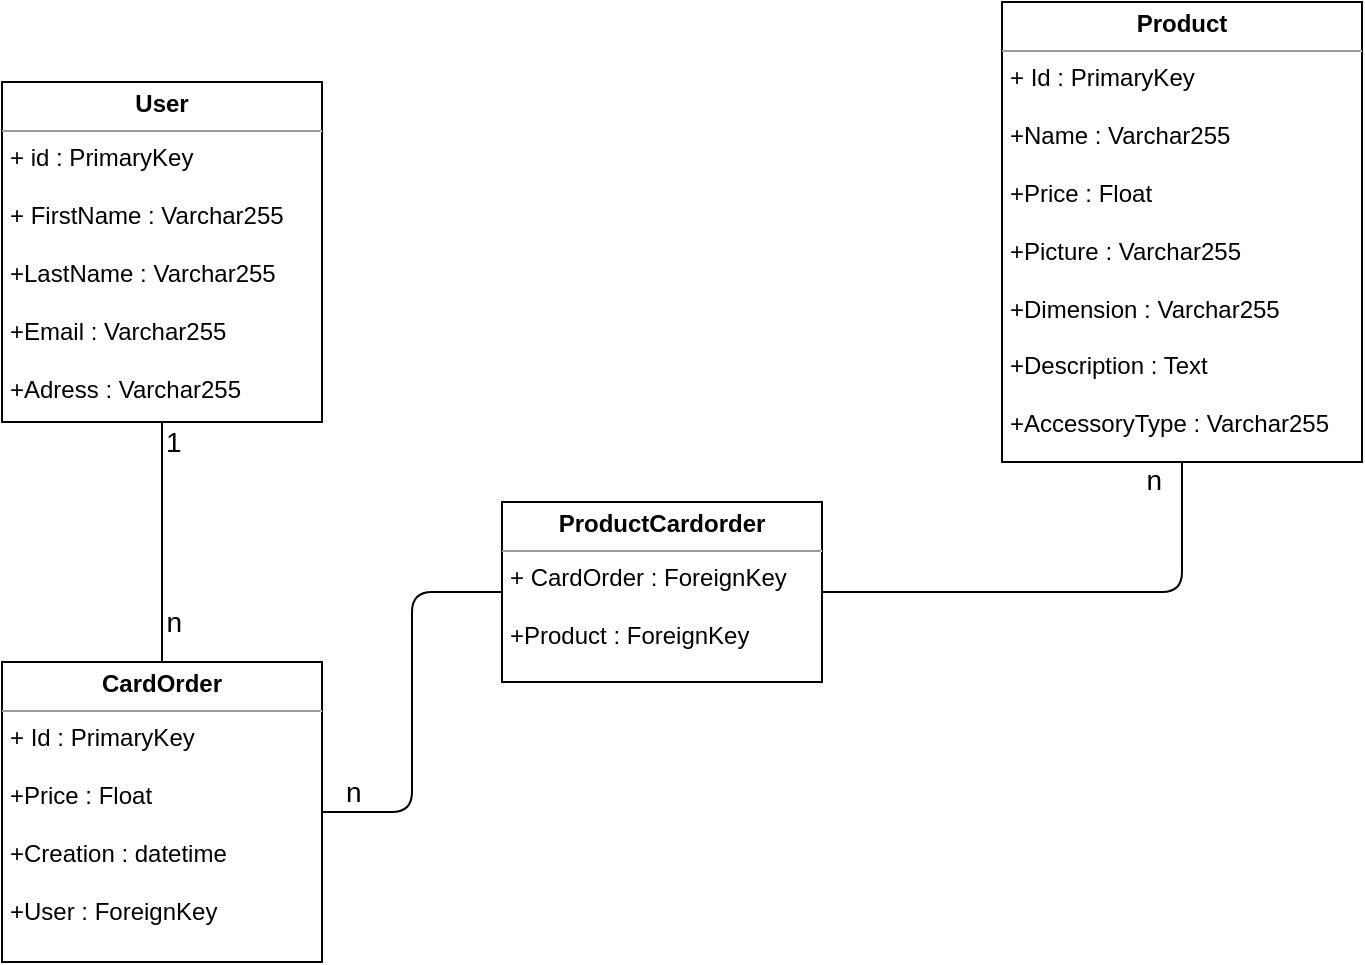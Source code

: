 <mxfile version="13.6.2" type="device"><diagram id="7ZGF2pIQehe2P41hY5kd" name="Page-1"><mxGraphModel dx="1108" dy="510" grid="1" gridSize="10" guides="1" tooltips="1" connect="1" arrows="1" fold="1" page="1" pageScale="1" pageWidth="827" pageHeight="1169" math="0" shadow="0"><root><mxCell id="0"/><mxCell id="1" parent="0"/><mxCell id="IuNCcDeUq1EX524t2mHx-1" value="&lt;p style=&quot;margin: 0px ; margin-top: 4px ; text-align: center&quot;&gt;&lt;b&gt;User&lt;/b&gt;&lt;/p&gt;&lt;hr size=&quot;1&quot;&gt;&lt;p style=&quot;margin: 0px ; margin-left: 4px&quot;&gt;+ id : PrimaryKey&lt;/p&gt;&lt;p style=&quot;margin: 0px ; margin-left: 4px&quot;&gt;&lt;br&gt;&lt;/p&gt;&lt;p style=&quot;margin: 0px ; margin-left: 4px&quot;&gt;+ FirstName : Varchar255&lt;/p&gt;&lt;p style=&quot;margin: 0px ; margin-left: 4px&quot;&gt;&lt;br&gt;&lt;/p&gt;&lt;p style=&quot;margin: 0px ; margin-left: 4px&quot;&gt;+LastName : Varchar255&lt;/p&gt;&lt;p style=&quot;margin: 0px ; margin-left: 4px&quot;&gt;&lt;br&gt;&lt;/p&gt;&lt;p style=&quot;margin: 0px ; margin-left: 4px&quot;&gt;+Email : Varchar255&lt;/p&gt;&lt;p style=&quot;margin: 0px ; margin-left: 4px&quot;&gt;&lt;br&gt;&lt;/p&gt;&lt;p style=&quot;margin: 0px ; margin-left: 4px&quot;&gt;+Adress : Varchar255&lt;/p&gt;" style="verticalAlign=top;align=left;overflow=fill;fontSize=12;fontFamily=Helvetica;html=1;" vertex="1" parent="1"><mxGeometry x="60" y="80" width="160" height="170" as="geometry"/></mxCell><mxCell id="IuNCcDeUq1EX524t2mHx-2" value="&lt;p style=&quot;margin: 0px ; margin-top: 4px ; text-align: center&quot;&gt;&lt;b&gt;CardOrder&lt;/b&gt;&lt;/p&gt;&lt;hr size=&quot;1&quot;&gt;&lt;p style=&quot;margin: 0px ; margin-left: 4px&quot;&gt;+ Id : PrimaryKey&lt;/p&gt;&lt;p style=&quot;margin: 0px ; margin-left: 4px&quot;&gt;&lt;br&gt;&lt;/p&gt;&lt;p style=&quot;margin: 0px ; margin-left: 4px&quot;&gt;+Price : Float&lt;/p&gt;&lt;p style=&quot;margin: 0px ; margin-left: 4px&quot;&gt;&lt;br&gt;&lt;/p&gt;&lt;p style=&quot;margin: 0px ; margin-left: 4px&quot;&gt;+Creation : datetime&lt;/p&gt;&lt;p style=&quot;margin: 0px ; margin-left: 4px&quot;&gt;&lt;br&gt;&lt;/p&gt;&lt;p style=&quot;margin: 0px ; margin-left: 4px&quot;&gt;+User : ForeignKey&lt;/p&gt;&lt;p style=&quot;margin: 0px ; margin-left: 4px&quot;&gt;&lt;br&gt;&lt;/p&gt;" style="verticalAlign=top;align=left;overflow=fill;fontSize=12;fontFamily=Helvetica;html=1;" vertex="1" parent="1"><mxGeometry x="60" y="370" width="160" height="150" as="geometry"/></mxCell><mxCell id="IuNCcDeUq1EX524t2mHx-3" value="&lt;p style=&quot;margin: 0px ; margin-top: 4px ; text-align: center&quot;&gt;&lt;b&gt;Product&lt;/b&gt;&lt;/p&gt;&lt;hr size=&quot;1&quot;&gt;&lt;p style=&quot;margin: 0px ; margin-left: 4px&quot;&gt;+ Id : PrimaryKey&lt;/p&gt;&lt;p style=&quot;margin: 0px ; margin-left: 4px&quot;&gt;&lt;br&gt;&lt;/p&gt;&lt;p style=&quot;margin: 0px ; margin-left: 4px&quot;&gt;+Name : Varchar255&lt;/p&gt;&lt;p style=&quot;margin: 0px ; margin-left: 4px&quot;&gt;&lt;br&gt;&lt;/p&gt;&lt;p style=&quot;margin: 0px ; margin-left: 4px&quot;&gt;+Price : Float&lt;/p&gt;&lt;p style=&quot;margin: 0px ; margin-left: 4px&quot;&gt;&lt;br&gt;&lt;/p&gt;&lt;p style=&quot;margin: 0px ; margin-left: 4px&quot;&gt;+Picture : Varchar255&lt;/p&gt;&lt;p style=&quot;margin: 0px ; margin-left: 4px&quot;&gt;&lt;br&gt;&lt;/p&gt;&lt;p style=&quot;margin: 0px ; margin-left: 4px&quot;&gt;+Dimension : Varchar255&lt;/p&gt;&lt;p style=&quot;margin: 0px ; margin-left: 4px&quot;&gt;&lt;br&gt;&lt;/p&gt;&lt;p style=&quot;margin: 0px ; margin-left: 4px&quot;&gt;+Description : Text&lt;/p&gt;&lt;p style=&quot;margin: 0px ; margin-left: 4px&quot;&gt;&lt;br&gt;&lt;/p&gt;&lt;p style=&quot;margin: 0px ; margin-left: 4px&quot;&gt;+AccessoryType : Varchar255&lt;/p&gt;&lt;p style=&quot;margin: 0px ; margin-left: 4px&quot;&gt;&lt;br&gt;&lt;/p&gt;" style="verticalAlign=top;align=left;overflow=fill;fontSize=12;fontFamily=Helvetica;html=1;" vertex="1" parent="1"><mxGeometry x="560" y="40" width="180" height="230" as="geometry"/></mxCell><mxCell id="IuNCcDeUq1EX524t2mHx-4" value="&lt;p style=&quot;margin: 0px ; margin-top: 4px ; text-align: center&quot;&gt;&lt;b&gt;ProductCardorder&lt;/b&gt;&lt;/p&gt;&lt;hr size=&quot;1&quot;&gt;&lt;p style=&quot;margin: 0px ; margin-left: 4px&quot;&gt;+ CardOrder : ForeignKey&lt;/p&gt;&lt;p style=&quot;margin: 0px ; margin-left: 4px&quot;&gt;&lt;br&gt;&lt;/p&gt;&lt;p style=&quot;margin: 0px ; margin-left: 4px&quot;&gt;+Product : ForeignKey&lt;/p&gt;" style="verticalAlign=top;align=left;overflow=fill;fontSize=12;fontFamily=Helvetica;html=1;" vertex="1" parent="1"><mxGeometry x="310" y="290" width="160" height="90" as="geometry"/></mxCell><mxCell id="IuNCcDeUq1EX524t2mHx-6" value="" style="endArrow=none;html=1;edgeStyle=orthogonalEdgeStyle;exitX=0.5;exitY=1;exitDx=0;exitDy=0;entryX=0.5;entryY=0;entryDx=0;entryDy=0;" edge="1" parent="1" source="IuNCcDeUq1EX524t2mHx-1" target="IuNCcDeUq1EX524t2mHx-2"><mxGeometry relative="1" as="geometry"><mxPoint x="50" y="310" as="sourcePoint"/><mxPoint x="210" y="310" as="targetPoint"/></mxGeometry></mxCell><mxCell id="IuNCcDeUq1EX524t2mHx-7" value="&lt;font style=&quot;font-size: 14px&quot;&gt;1&lt;/font&gt;" style="edgeLabel;resizable=0;html=1;align=left;verticalAlign=bottom;" connectable="0" vertex="1" parent="IuNCcDeUq1EX524t2mHx-6"><mxGeometry x="-1" relative="1" as="geometry"><mxPoint y="20" as="offset"/></mxGeometry></mxCell><mxCell id="IuNCcDeUq1EX524t2mHx-8" value="&lt;font style=&quot;font-size: 14px&quot;&gt;n&lt;/font&gt;" style="edgeLabel;resizable=0;html=1;align=right;verticalAlign=bottom;" connectable="0" vertex="1" parent="IuNCcDeUq1EX524t2mHx-6"><mxGeometry x="1" relative="1" as="geometry"><mxPoint x="10" y="-10" as="offset"/></mxGeometry></mxCell><mxCell id="IuNCcDeUq1EX524t2mHx-10" value="" style="endArrow=none;html=1;edgeStyle=orthogonalEdgeStyle;exitX=1;exitY=0.5;exitDx=0;exitDy=0;entryX=0;entryY=0.5;entryDx=0;entryDy=0;" edge="1" parent="1" source="IuNCcDeUq1EX524t2mHx-2" target="IuNCcDeUq1EX524t2mHx-4"><mxGeometry relative="1" as="geometry"><mxPoint x="240" y="444.5" as="sourcePoint"/><mxPoint x="400" y="444.5" as="targetPoint"/></mxGeometry></mxCell><mxCell id="IuNCcDeUq1EX524t2mHx-11" value="&lt;font style=&quot;font-size: 14px&quot;&gt;n&lt;/font&gt;" style="edgeLabel;resizable=0;html=1;align=left;verticalAlign=bottom;" connectable="0" vertex="1" parent="IuNCcDeUq1EX524t2mHx-10"><mxGeometry x="-1" relative="1" as="geometry"><mxPoint x="10" as="offset"/></mxGeometry></mxCell><mxCell id="IuNCcDeUq1EX524t2mHx-13" value="" style="endArrow=none;html=1;edgeStyle=orthogonalEdgeStyle;exitX=1;exitY=0.5;exitDx=0;exitDy=0;" edge="1" parent="1" source="IuNCcDeUq1EX524t2mHx-4" target="IuNCcDeUq1EX524t2mHx-3"><mxGeometry relative="1" as="geometry"><mxPoint x="520" y="350" as="sourcePoint"/><mxPoint x="680" y="350" as="targetPoint"/></mxGeometry></mxCell><mxCell id="IuNCcDeUq1EX524t2mHx-15" value="&lt;font style=&quot;font-size: 14px&quot;&gt;n&lt;/font&gt;" style="edgeLabel;resizable=0;html=1;align=right;verticalAlign=bottom;" connectable="0" vertex="1" parent="IuNCcDeUq1EX524t2mHx-13"><mxGeometry x="1" relative="1" as="geometry"><mxPoint x="-10" y="19.65" as="offset"/></mxGeometry></mxCell></root></mxGraphModel></diagram></mxfile>
